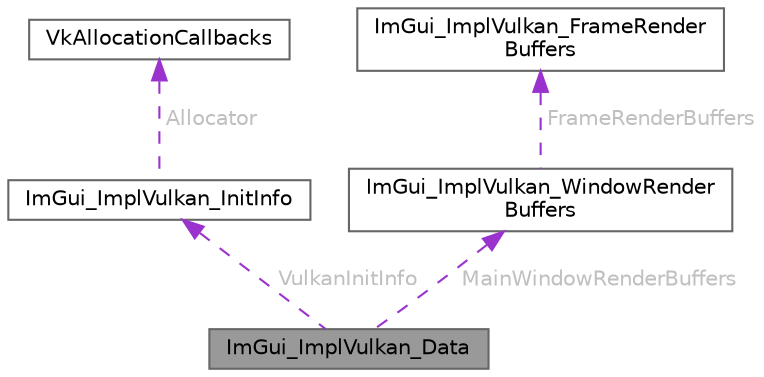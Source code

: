 digraph "ImGui_ImplVulkan_Data"
{
 // LATEX_PDF_SIZE
  bgcolor="transparent";
  edge [fontname=Helvetica,fontsize=10,labelfontname=Helvetica,labelfontsize=10];
  node [fontname=Helvetica,fontsize=10,shape=box,height=0.2,width=0.4];
  Node1 [id="Node000001",label="ImGui_ImplVulkan_Data",height=0.2,width=0.4,color="gray40", fillcolor="grey60", style="filled", fontcolor="black",tooltip=" "];
  Node2 -> Node1 [id="edge1_Node000001_Node000002",dir="back",color="darkorchid3",style="dashed",tooltip=" ",label=" VulkanInitInfo",fontcolor="grey" ];
  Node2 [id="Node000002",label="ImGui_ImplVulkan_InitInfo",height=0.2,width=0.4,color="gray40", fillcolor="white", style="filled",URL="$structImGui__ImplVulkan__InitInfo.html",tooltip=" "];
  Node3 -> Node2 [id="edge2_Node000002_Node000003",dir="back",color="darkorchid3",style="dashed",tooltip=" ",label=" Allocator",fontcolor="grey" ];
  Node3 [id="Node000003",label="VkAllocationCallbacks",height=0.2,width=0.4,color="gray40", fillcolor="white", style="filled",URL="$structVkAllocationCallbacks.html",tooltip=" "];
  Node4 -> Node1 [id="edge3_Node000001_Node000004",dir="back",color="darkorchid3",style="dashed",tooltip=" ",label=" MainWindowRenderBuffers",fontcolor="grey" ];
  Node4 [id="Node000004",label="ImGui_ImplVulkan_WindowRender\lBuffers",height=0.2,width=0.4,color="gray40", fillcolor="white", style="filled",URL="$structImGui__ImplVulkan__WindowRenderBuffers.html",tooltip=" "];
  Node5 -> Node4 [id="edge4_Node000004_Node000005",dir="back",color="darkorchid3",style="dashed",tooltip=" ",label=" FrameRenderBuffers",fontcolor="grey" ];
  Node5 [id="Node000005",label="ImGui_ImplVulkan_FrameRender\lBuffers",height=0.2,width=0.4,color="gray40", fillcolor="white", style="filled",URL="$structImGui__ImplVulkan__FrameRenderBuffers.html",tooltip=" "];
}
